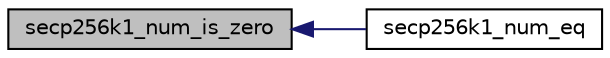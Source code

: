 digraph "secp256k1_num_is_zero"
{
  edge [fontname="Helvetica",fontsize="10",labelfontname="Helvetica",labelfontsize="10"];
  node [fontname="Helvetica",fontsize="10",shape=record];
  rankdir="LR";
  Node29 [label="secp256k1_num_is_zero",height=0.2,width=0.4,color="black", fillcolor="grey75", style="filled", fontcolor="black"];
  Node29 -> Node30 [dir="back",color="midnightblue",fontsize="10",style="solid",fontname="Helvetica"];
  Node30 [label="secp256k1_num_eq",height=0.2,width=0.4,color="black", fillcolor="white", style="filled",URL="$d2/da2/num__gmp__impl_8h.html#a8763cac72f4a6760d12cb93897f468c5"];
}
